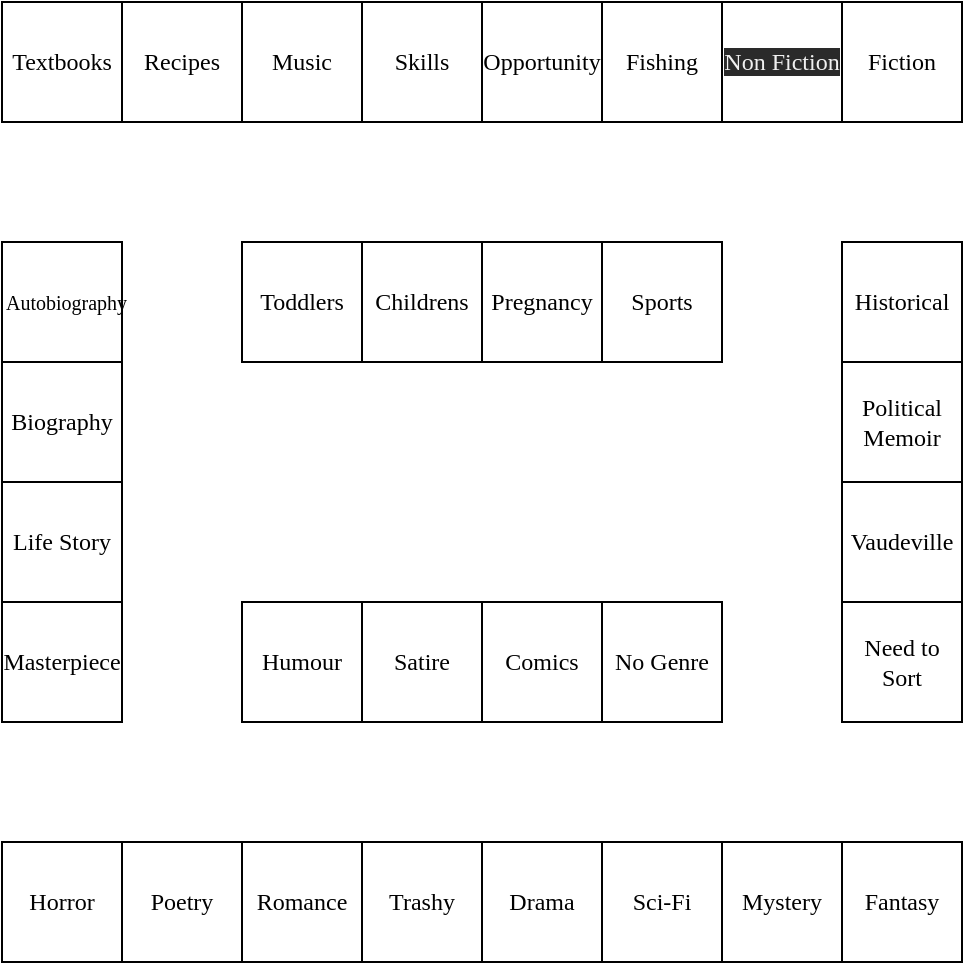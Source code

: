 <mxfile>
    <diagram id="MnHXRLiWCuT4bkUuz_oc" name="Bookshelves">
        <mxGraphModel dx="264" dy="773" grid="1" gridSize="15" guides="1" tooltips="1" connect="1" arrows="1" fold="1" page="1" pageScale="1" pageWidth="480" pageHeight="480" background="none" math="0" shadow="0">
            <root>
                <mxCell id="0"/>
                <mxCell id="1" parent="0"/>
                <mxCell id="20" value="&lt;font face=&quot;feather&quot;&gt;Historical&lt;/font&gt;" style="whiteSpace=wrap;html=1;" parent="1" vertex="1">
                    <mxGeometry x="420" y="120" width="60" height="60" as="geometry"/>
                </mxCell>
                <mxCell id="30" value="&lt;font face=&quot;feather&quot;&gt;Textbooks&lt;br&gt;&lt;/font&gt;" style="whiteSpace=wrap;html=1;" parent="1" vertex="1">
                    <mxGeometry width="60" height="60" as="geometry"/>
                </mxCell>
                <mxCell id="31" value="&lt;font face=&quot;feather&quot;&gt;Skills&lt;br&gt;&lt;/font&gt;" style="whiteSpace=wrap;html=1;" parent="1" vertex="1">
                    <mxGeometry x="180" width="60" height="60" as="geometry"/>
                </mxCell>
                <mxCell id="32" value="&lt;font face=&quot;feather&quot;&gt;Music&lt;br&gt;&lt;/font&gt;" style="whiteSpace=wrap;html=1;" parent="1" vertex="1">
                    <mxGeometry x="120" width="60" height="60" as="geometry"/>
                </mxCell>
                <mxCell id="33" value="&lt;font face=&quot;feather&quot;&gt;Fishing&lt;/font&gt;" style="whiteSpace=wrap;html=1;" parent="1" vertex="1">
                    <mxGeometry x="300" width="60" height="60" as="geometry"/>
                </mxCell>
                <mxCell id="34" value="&lt;span style=&quot;color: rgb(240 , 240 , 240) ; font-family: &amp;#34;feather&amp;#34; ; font-size: 12px ; font-style: normal ; font-weight: 400 ; letter-spacing: normal ; text-align: center ; text-indent: 0px ; text-transform: none ; word-spacing: 0px ; background-color: rgb(42 , 42 , 42) ; display: inline ; float: none&quot;&gt;Non Fiction&lt;/span&gt;&lt;br&gt;" style="whiteSpace=wrap;html=1;" parent="1" vertex="1">
                    <mxGeometry x="360" width="60" height="60" as="geometry"/>
                </mxCell>
                <mxCell id="35" value="&lt;font face=&quot;feather&quot;&gt;Recipes&lt;br&gt;&lt;/font&gt;" style="whiteSpace=wrap;html=1;" parent="1" vertex="1">
                    <mxGeometry x="60" width="60" height="60" as="geometry"/>
                </mxCell>
                <mxCell id="36" value="&lt;font face=&quot;feather&quot;&gt;Fiction&lt;/font&gt;" style="whiteSpace=wrap;html=1;" parent="1" vertex="1">
                    <mxGeometry x="420" width="60" height="60" as="geometry"/>
                </mxCell>
                <mxCell id="37" value="&lt;font face=&quot;feather&quot;&gt;Vaudeville&lt;/font&gt;" style="whiteSpace=wrap;html=1;" parent="1" vertex="1">
                    <mxGeometry x="420" y="240" width="60" height="60" as="geometry"/>
                </mxCell>
                <mxCell id="39" value="&lt;span style=&quot;font-family: &amp;#34;feather&amp;#34;&quot;&gt;Need to Sort&lt;/span&gt;" style="whiteSpace=wrap;html=1;" parent="1" vertex="1">
                    <mxGeometry x="420" y="300" width="60" height="60" as="geometry"/>
                </mxCell>
                <mxCell id="41" value="&lt;font face=&quot;feather&quot;&gt;Political Memoir&lt;/font&gt;" style="whiteSpace=wrap;html=1;" parent="1" vertex="1">
                    <mxGeometry x="420" y="180" width="60" height="60" as="geometry"/>
                </mxCell>
                <mxCell id="44" value="&lt;font face=&quot;feather&quot; style=&quot;font-size: 10px&quot;&gt;Autobiography&lt;/font&gt;" style="whiteSpace=wrap;html=1;align=left;" parent="1" vertex="1">
                    <mxGeometry y="120" width="60" height="60" as="geometry"/>
                </mxCell>
                <mxCell id="45" value="&lt;font face=&quot;feather&quot;&gt;Life Story&lt;/font&gt;" style="whiteSpace=wrap;html=1;" parent="1" vertex="1">
                    <mxGeometry y="240" width="60" height="60" as="geometry"/>
                </mxCell>
                <mxCell id="46" value="&lt;font face=&quot;feather&quot;&gt;Masterpiece&lt;/font&gt;" style="whiteSpace=wrap;html=1;" parent="1" vertex="1">
                    <mxGeometry y="300" width="60" height="60" as="geometry"/>
                </mxCell>
                <mxCell id="47" value="&lt;font face=&quot;feather&quot;&gt;Biography&lt;/font&gt;" style="whiteSpace=wrap;html=1;" parent="1" vertex="1">
                    <mxGeometry y="180" width="60" height="60" as="geometry"/>
                </mxCell>
                <mxCell id="48" value="&lt;font face=&quot;feather&quot;&gt;Horror&lt;br&gt;&lt;/font&gt;" style="whiteSpace=wrap;html=1;" parent="1" vertex="1">
                    <mxGeometry y="420" width="60" height="60" as="geometry"/>
                </mxCell>
                <mxCell id="49" value="&lt;font face=&quot;feather&quot;&gt;Trashy&lt;/font&gt;" style="whiteSpace=wrap;html=1;" parent="1" vertex="1">
                    <mxGeometry x="180" y="420" width="60" height="60" as="geometry"/>
                </mxCell>
                <mxCell id="50" value="&lt;font face=&quot;feather&quot;&gt;Romance&lt;/font&gt;" style="whiteSpace=wrap;html=1;" parent="1" vertex="1">
                    <mxGeometry x="120" y="420" width="60" height="60" as="geometry"/>
                </mxCell>
                <mxCell id="51" value="&lt;font face=&quot;feather&quot;&gt;Mystery&lt;/font&gt;" style="whiteSpace=wrap;html=1;" parent="1" vertex="1">
                    <mxGeometry x="360" y="420" width="60" height="60" as="geometry"/>
                </mxCell>
                <mxCell id="52" value="&lt;font face=&quot;feather&quot;&gt;Sci-Fi&lt;/font&gt;" style="whiteSpace=wrap;html=1;" parent="1" vertex="1">
                    <mxGeometry x="300" y="420" width="60" height="60" as="geometry"/>
                </mxCell>
                <mxCell id="53" value="&lt;font face=&quot;feather&quot;&gt;Poetry&lt;/font&gt;" style="whiteSpace=wrap;html=1;" parent="1" vertex="1">
                    <mxGeometry x="60" y="420" width="60" height="60" as="geometry"/>
                </mxCell>
                <mxCell id="54" value="&lt;font face=&quot;feather&quot;&gt;Fantasy&lt;/font&gt;" style="whiteSpace=wrap;html=1;" parent="1" vertex="1">
                    <mxGeometry x="420" y="420" width="60" height="60" as="geometry"/>
                </mxCell>
                <mxCell id="56" value="&lt;font face=&quot;feather&quot;&gt;Childrens&lt;/font&gt;" style="whiteSpace=wrap;html=1;" parent="1" vertex="1">
                    <mxGeometry x="180" y="120" width="60" height="60" as="geometry"/>
                </mxCell>
                <mxCell id="57" value="&lt;font face=&quot;feather&quot;&gt;Toddlers&lt;/font&gt;" style="whiteSpace=wrap;html=1;" parent="1" vertex="1">
                    <mxGeometry x="120" y="120" width="60" height="60" as="geometry"/>
                </mxCell>
                <mxCell id="58" value="&lt;font face=&quot;feather&quot;&gt;Sports&lt;/font&gt;" style="whiteSpace=wrap;html=1;" parent="1" vertex="1">
                    <mxGeometry x="300" y="120" width="60" height="60" as="geometry"/>
                </mxCell>
                <mxCell id="59" value="&lt;font face=&quot;feather&quot;&gt;Pregnancy&lt;/font&gt;" style="whiteSpace=wrap;html=1;" parent="1" vertex="1">
                    <mxGeometry x="240" y="120" width="60" height="60" as="geometry"/>
                </mxCell>
                <mxCell id="60" value="&lt;font face=&quot;feather&quot;&gt;Satire&lt;/font&gt;" style="whiteSpace=wrap;html=1;" parent="1" vertex="1">
                    <mxGeometry x="180" y="300" width="60" height="60" as="geometry"/>
                </mxCell>
                <mxCell id="61" value="&lt;font face=&quot;feather&quot;&gt;Humour&lt;/font&gt;" style="whiteSpace=wrap;html=1;" parent="1" vertex="1">
                    <mxGeometry x="120" y="300" width="60" height="60" as="geometry"/>
                </mxCell>
                <mxCell id="62" value="&lt;font face=&quot;feather&quot;&gt;No Genre&lt;br&gt;&lt;/font&gt;" style="whiteSpace=wrap;html=1;" parent="1" vertex="1">
                    <mxGeometry x="300" y="300" width="60" height="60" as="geometry"/>
                </mxCell>
                <mxCell id="63" value="&lt;font face=&quot;feather&quot;&gt;Comics&lt;/font&gt;" style="whiteSpace=wrap;html=1;" parent="1" vertex="1">
                    <mxGeometry x="240" y="300" width="60" height="60" as="geometry"/>
                </mxCell>
                <mxCell id="64" value="&lt;font face=&quot;feather&quot;&gt;Opportunity&lt;/font&gt;" style="whiteSpace=wrap;html=1;" parent="1" vertex="1">
                    <mxGeometry x="240" width="60" height="60" as="geometry"/>
                </mxCell>
                <mxCell id="65" value="&lt;font face=&quot;feather&quot;&gt;Drama&lt;/font&gt;" style="whiteSpace=wrap;html=1;" parent="1" vertex="1">
                    <mxGeometry x="240" y="420" width="60" height="60" as="geometry"/>
                </mxCell>
            </root>
        </mxGraphModel>
    </diagram>
    <diagram id="H79nvtfC_lhW25GDWAJ8" name="Genres">
        <mxGraphModel dx="264" dy="773" grid="1" gridSize="10" guides="1" tooltips="1" connect="1" arrows="1" fold="1" page="1" pageScale="1" pageWidth="600" pageHeight="500" math="0" shadow="0">
            <root>
                <mxCell id="pmA7vRkRfB0VJjXid8ay-0"/>
                <mxCell id="pmA7vRkRfB0VJjXid8ay-1" parent="pmA7vRkRfB0VJjXid8ay-0"/>
                <mxCell id="pmA7vRkRfB0VJjXid8ay-2" value="&lt;font face=&quot;Times New Roman&quot; style=&quot;font-size: 10px&quot;&gt;Fiction&lt;/font&gt;" style="rounded=0;whiteSpace=wrap;html=1;fillColor=#1ba1e2;fontColor=#ffffff;strokeColor=#FFFFFF;" parent="pmA7vRkRfB0VJjXid8ay-1" vertex="1">
                    <mxGeometry x="120" width="40" height="20" as="geometry"/>
                </mxCell>
                <mxCell id="pmA7vRkRfB0VJjXid8ay-5" style="edgeStyle=orthogonalEdgeStyle;rounded=0;orthogonalLoop=1;jettySize=auto;html=1;entryX=0;entryY=0.5;entryDx=0;entryDy=0;strokeColor=#FFFFFF;" parent="pmA7vRkRfB0VJjXid8ay-1" source="pmA7vRkRfB0VJjXid8ay-4" target="pmA7vRkRfB0VJjXid8ay-2" edge="1">
                    <mxGeometry relative="1" as="geometry"/>
                </mxCell>
                <mxCell id="pmA7vRkRfB0VJjXid8ay-9" style="edgeStyle=orthogonalEdgeStyle;rounded=0;orthogonalLoop=1;jettySize=auto;html=1;entryX=0;entryY=0.5;entryDx=0;entryDy=0;strokeColor=#FFFFFF;" parent="pmA7vRkRfB0VJjXid8ay-1" source="pmA7vRkRfB0VJjXid8ay-4" target="pmA7vRkRfB0VJjXid8ay-8" edge="1">
                    <mxGeometry relative="1" as="geometry">
                        <Array as="points">
                            <mxPoint x="40" y="50"/>
                        </Array>
                    </mxGeometry>
                </mxCell>
                <mxCell id="pmA7vRkRfB0VJjXid8ay-4" value="&lt;font face=&quot;Times New Roman&quot; style=&quot;font-size: 10px&quot;&gt;Available at Start&lt;/font&gt;" style="rounded=0;whiteSpace=wrap;html=1;fontColor=#ffffff;gradientDirection=south;fillColor=#FF0080;strokeColor=#FFFFFF;" parent="pmA7vRkRfB0VJjXid8ay-1" vertex="1">
                    <mxGeometry width="80" height="20" as="geometry"/>
                </mxCell>
                <mxCell id="pmA7vRkRfB0VJjXid8ay-11" style="edgeStyle=orthogonalEdgeStyle;rounded=0;orthogonalLoop=1;jettySize=auto;html=1;entryX=0;entryY=0.5;entryDx=0;entryDy=0;strokeColor=#FFFFFF;" parent="pmA7vRkRfB0VJjXid8ay-1" source="pmA7vRkRfB0VJjXid8ay-6" target="pmA7vRkRfB0VJjXid8ay-10" edge="1">
                    <mxGeometry relative="1" as="geometry"/>
                </mxCell>
                <mxCell id="pmA7vRkRfB0VJjXid8ay-13" style="edgeStyle=orthogonalEdgeStyle;rounded=0;orthogonalLoop=1;jettySize=auto;html=1;entryX=0;entryY=0.5;entryDx=0;entryDy=0;strokeColor=#FFFFFF;" parent="pmA7vRkRfB0VJjXid8ay-1" source="pmA7vRkRfB0VJjXid8ay-6" target="pmA7vRkRfB0VJjXid8ay-12" edge="1">
                    <mxGeometry relative="1" as="geometry">
                        <Array as="points">
                            <mxPoint x="20" y="130"/>
                        </Array>
                    </mxGeometry>
                </mxCell>
                <mxCell id="pmA7vRkRfB0VJjXid8ay-43" style="edgeStyle=orthogonalEdgeStyle;rounded=0;orthogonalLoop=1;jettySize=auto;html=1;entryX=0;entryY=0.5;entryDx=0;entryDy=0;strokeColor=#FFFFFF;" parent="pmA7vRkRfB0VJjXid8ay-1" source="pmA7vRkRfB0VJjXid8ay-6" target="pmA7vRkRfB0VJjXid8ay-41" edge="1">
                    <mxGeometry relative="1" as="geometry">
                        <Array as="points">
                            <mxPoint x="10" y="170"/>
                        </Array>
                    </mxGeometry>
                </mxCell>
                <mxCell id="pmA7vRkRfB0VJjXid8ay-6" value="&lt;font face=&quot;Times New Roman&quot; style=&quot;font-size: 10px&quot;&gt;1&lt;/font&gt;" style="rounded=0;whiteSpace=wrap;html=1;fillColor=#a20025;fontColor=#ffffff;strokeColor=#FFFFFF;" parent="pmA7vRkRfB0VJjXid8ay-1" vertex="1">
                    <mxGeometry y="80" width="20" height="20" as="geometry"/>
                </mxCell>
                <mxCell id="pmA7vRkRfB0VJjXid8ay-8" value="&lt;font face=&quot;Times New Roman&quot; style=&quot;font-size: 10px&quot;&gt;Non-Fiction&lt;/font&gt;" style="rounded=0;whiteSpace=wrap;html=1;fillColor=#1ba1e2;fontColor=#ffffff;strokeColor=#FFFFFF;" parent="pmA7vRkRfB0VJjXid8ay-1" vertex="1">
                    <mxGeometry x="120" y="40" width="60" height="20" as="geometry"/>
                </mxCell>
                <mxCell id="uikIPxH3CUJWsQ4aGfVe-12" style="edgeStyle=none;rounded=0;orthogonalLoop=1;jettySize=auto;html=1;entryX=0;entryY=0;entryDx=0;entryDy=0;" parent="pmA7vRkRfB0VJjXid8ay-1" source="pmA7vRkRfB0VJjXid8ay-10" target="pmA7vRkRfB0VJjXid8ay-14" edge="1">
                    <mxGeometry relative="1" as="geometry"/>
                </mxCell>
                <mxCell id="pmA7vRkRfB0VJjXid8ay-10" value="&lt;font face=&quot;Times New Roman&quot;&gt;&lt;span style=&quot;font-size: 10px&quot;&gt;Painting 1&lt;/span&gt;&lt;/font&gt;" style="rounded=0;whiteSpace=wrap;html=1;fillColor=#e3c800;fontColor=#ffffff;strokeColor=#FFFFFF;" parent="pmA7vRkRfB0VJjXid8ay-1" vertex="1">
                    <mxGeometry x="40" y="80" width="50" height="20" as="geometry"/>
                </mxCell>
                <mxCell id="uikIPxH3CUJWsQ4aGfVe-13" style="edgeStyle=none;rounded=0;orthogonalLoop=1;jettySize=auto;html=1;entryX=0;entryY=1;entryDx=0;entryDy=0;" parent="pmA7vRkRfB0VJjXid8ay-1" source="pmA7vRkRfB0VJjXid8ay-12" target="pmA7vRkRfB0VJjXid8ay-14" edge="1">
                    <mxGeometry relative="1" as="geometry"/>
                </mxCell>
                <mxCell id="pmA7vRkRfB0VJjXid8ay-12" value="&lt;font face=&quot;Times New Roman&quot;&gt;&lt;span style=&quot;font-size: 10px&quot;&gt;Street Art 1&lt;/span&gt;&lt;/font&gt;" style="rounded=0;whiteSpace=wrap;html=1;fillColor=#e3c800;fontColor=#ffffff;strokeColor=#FFFFFF;" parent="pmA7vRkRfB0VJjXid8ay-1" vertex="1">
                    <mxGeometry x="40" y="120" width="50" height="20" as="geometry"/>
                </mxCell>
                <mxCell id="pmA7vRkRfB0VJjXid8ay-14" value="&lt;font face=&quot;Times New Roman&quot; style=&quot;font-size: 10px&quot;&gt;Comic&lt;/font&gt;" style="rounded=0;whiteSpace=wrap;html=1;fillColor=#1ba1e2;fontColor=#ffffff;strokeColor=#FFFFFF;" parent="pmA7vRkRfB0VJjXid8ay-1" vertex="1">
                    <mxGeometry x="120" y="100" width="40" height="20" as="geometry"/>
                </mxCell>
                <mxCell id="pmA7vRkRfB0VJjXid8ay-21" style="edgeStyle=orthogonalEdgeStyle;rounded=0;orthogonalLoop=1;jettySize=auto;html=1;exitX=0.5;exitY=1;exitDx=0;exitDy=0;entryX=0.5;entryY=0;entryDx=0;entryDy=0;strokeColor=#FFFFFF;" parent="pmA7vRkRfB0VJjXid8ay-1" source="pmA7vRkRfB0VJjXid8ay-19" target="pmA7vRkRfB0VJjXid8ay-20" edge="1">
                    <mxGeometry relative="1" as="geometry"/>
                </mxCell>
                <mxCell id="pmA7vRkRfB0VJjXid8ay-19" value="&lt;font face=&quot;Times New Roman&quot; style=&quot;font-size: 10px&quot;&gt;25 Novels&lt;/font&gt;" style="rounded=0;whiteSpace=wrap;html=1;fontColor=#ffffff;fillColor=#FF0080;strokeColor=#FFFFFF;" parent="pmA7vRkRfB0VJjXid8ay-1" vertex="1">
                    <mxGeometry x="210" width="60" height="20" as="geometry"/>
                </mxCell>
                <mxCell id="pmA7vRkRfB0VJjXid8ay-20" value="&lt;font face=&quot;Times New Roman&quot; style=&quot;font-size: 10px&quot;&gt;Masterpiece&lt;/font&gt;" style="rounded=0;whiteSpace=wrap;html=1;fillColor=#1ba1e2;fontColor=#ffffff;strokeColor=#FFFFFF;" parent="pmA7vRkRfB0VJjXid8ay-1" vertex="1">
                    <mxGeometry x="210" y="40" width="60" height="20" as="geometry"/>
                </mxCell>
                <mxCell id="pmA7vRkRfB0VJjXid8ay-22" style="edgeStyle=orthogonalEdgeStyle;rounded=0;orthogonalLoop=1;jettySize=auto;html=1;exitX=0.5;exitY=1;exitDx=0;exitDy=0;entryX=0.5;entryY=0;entryDx=0;entryDy=0;strokeColor=#FFFFFF;" parent="pmA7vRkRfB0VJjXid8ay-1" source="pmA7vRkRfB0VJjXid8ay-23" target="pmA7vRkRfB0VJjXid8ay-24" edge="1">
                    <mxGeometry relative="1" as="geometry"/>
                </mxCell>
                <mxCell id="pmA7vRkRfB0VJjXid8ay-27" style="edgeStyle=orthogonalEdgeStyle;rounded=0;orthogonalLoop=1;jettySize=auto;html=1;entryX=0;entryY=0.5;entryDx=0;entryDy=0;strokeColor=#FFFFFF;" parent="pmA7vRkRfB0VJjXid8ay-1" source="pmA7vRkRfB0VJjXid8ay-23" target="pmA7vRkRfB0VJjXid8ay-26" edge="1">
                    <mxGeometry relative="1" as="geometry">
                        <Array as="points">
                            <mxPoint x="330" y="10"/>
                        </Array>
                    </mxGeometry>
                </mxCell>
                <mxCell id="pmA7vRkRfB0VJjXid8ay-32" style="orthogonalLoop=1;jettySize=auto;html=1;exitX=1;exitY=0.5;exitDx=0;exitDy=0;entryX=0;entryY=0.5;entryDx=0;entryDy=0;strokeColor=#FFFFFF;" parent="pmA7vRkRfB0VJjXid8ay-1" source="pmA7vRkRfB0VJjXid8ay-23" target="pmA7vRkRfB0VJjXid8ay-30" edge="1">
                    <mxGeometry relative="1" as="geometry"/>
                </mxCell>
                <mxCell id="pmA7vRkRfB0VJjXid8ay-23" value="&lt;font face=&quot;Times New Roman&quot; style=&quot;font-size: 10px&quot;&gt;Opportunity&lt;/font&gt;" style="rounded=0;whiteSpace=wrap;html=1;fontColor=#ffffff;fillColor=#FF0080;strokeColor=#FFFFFF;" parent="pmA7vRkRfB0VJjXid8ay-1" vertex="1">
                    <mxGeometry x="300" y="40" width="60" height="20" as="geometry"/>
                </mxCell>
                <mxCell id="pmA7vRkRfB0VJjXid8ay-38" style="edgeStyle=orthogonalEdgeStyle;rounded=0;orthogonalLoop=1;jettySize=auto;html=1;entryX=0.5;entryY=0;entryDx=0;entryDy=0;strokeColor=#FFFFFF;" parent="pmA7vRkRfB0VJjXid8ay-1" source="pmA7vRkRfB0VJjXid8ay-24" target="pmA7vRkRfB0VJjXid8ay-36" edge="1">
                    <mxGeometry relative="1" as="geometry"/>
                </mxCell>
                <mxCell id="pmA7vRkRfB0VJjXid8ay-24" value="&lt;font face=&quot;Times New Roman&quot; style=&quot;font-size: 10px&quot;&gt;Biography&lt;/font&gt;" style="rounded=0;whiteSpace=wrap;html=1;fillColor=#1ba1e2;fontColor=#ffffff;strokeColor=#FFFFFF;" parent="pmA7vRkRfB0VJjXid8ay-1" vertex="1">
                    <mxGeometry x="300" y="80" width="60" height="20" as="geometry"/>
                </mxCell>
                <mxCell id="pmA7vRkRfB0VJjXid8ay-29" style="edgeStyle=orthogonalEdgeStyle;rounded=0;orthogonalLoop=1;jettySize=auto;html=1;strokeColor=#FFFFFF;" parent="pmA7vRkRfB0VJjXid8ay-1" source="pmA7vRkRfB0VJjXid8ay-26" target="pmA7vRkRfB0VJjXid8ay-28" edge="1">
                    <mxGeometry relative="1" as="geometry"/>
                </mxCell>
                <mxCell id="pmA7vRkRfB0VJjXid8ay-26" value="&lt;font face=&quot;Times New Roman&quot;&gt;&lt;span style=&quot;font-size: 10px&quot;&gt;Top Level Career&lt;/span&gt;&lt;/font&gt;" style="rounded=0;whiteSpace=wrap;html=1;fillColor=#60a917;fontColor=#ffffff;strokeColor=#FFFFFF;" parent="pmA7vRkRfB0VJjXid8ay-1" vertex="1">
                    <mxGeometry x="400" width="80" height="20" as="geometry"/>
                </mxCell>
                <mxCell id="pmA7vRkRfB0VJjXid8ay-28" value="&lt;font face=&quot;Times New Roman&quot; style=&quot;font-size: 10px&quot;&gt;Life Story&lt;/font&gt;" style="rounded=0;whiteSpace=wrap;html=1;fillColor=#1ba1e2;fontColor=#ffffff;strokeColor=#FFFFFF;" parent="pmA7vRkRfB0VJjXid8ay-1" vertex="1">
                    <mxGeometry x="520" width="60" height="20" as="geometry"/>
                </mxCell>
                <mxCell id="pmA7vRkRfB0VJjXid8ay-35" style="edgeStyle=orthogonalEdgeStyle;orthogonalLoop=1;jettySize=auto;html=1;rounded=0;strokeColor=#FFFFFF;" parent="pmA7vRkRfB0VJjXid8ay-1" source="pmA7vRkRfB0VJjXid8ay-30" target="pmA7vRkRfB0VJjXid8ay-33" edge="1">
                    <mxGeometry relative="1" as="geometry"/>
                </mxCell>
                <mxCell id="pmA7vRkRfB0VJjXid8ay-30" value="&lt;font face=&quot;Times New Roman&quot;&gt;&lt;span style=&quot;font-size: 10px&quot;&gt;Political Career&lt;/span&gt;&lt;/font&gt;" style="rounded=0;whiteSpace=wrap;html=1;fillColor=#60a917;fontColor=#ffffff;strokeColor=#FFFFFF;" parent="pmA7vRkRfB0VJjXid8ay-1" vertex="1">
                    <mxGeometry x="400" y="40" width="80" height="20" as="geometry"/>
                </mxCell>
                <mxCell id="pmA7vRkRfB0VJjXid8ay-33" value="&lt;font face=&quot;Times New Roman&quot;&gt;&lt;span style=&quot;font-size: 10px&quot;&gt;Political Memoir&lt;/span&gt;&lt;/font&gt;" style="rounded=0;whiteSpace=wrap;html=1;fillColor=#1ba1e2;fontColor=#ffffff;strokeColor=#FFFFFF;" parent="pmA7vRkRfB0VJjXid8ay-1" vertex="1">
                    <mxGeometry x="520" y="40" width="80" height="20" as="geometry"/>
                </mxCell>
                <mxCell id="pmA7vRkRfB0VJjXid8ay-40" style="edgeStyle=orthogonalEdgeStyle;rounded=0;orthogonalLoop=1;jettySize=auto;html=1;entryX=0.5;entryY=0;entryDx=0;entryDy=0;strokeColor=#FFFFFF;" parent="pmA7vRkRfB0VJjXid8ay-1" source="pmA7vRkRfB0VJjXid8ay-36" target="pmA7vRkRfB0VJjXid8ay-39" edge="1">
                    <mxGeometry relative="1" as="geometry"/>
                </mxCell>
                <mxCell id="pmA7vRkRfB0VJjXid8ay-36" value="&lt;font face=&quot;Times New Roman&quot; style=&quot;font-size: 10px&quot;&gt;3 Biographies&lt;/font&gt;" style="rounded=0;whiteSpace=wrap;html=1;strokeColor=#FFFFFF;" parent="pmA7vRkRfB0VJjXid8ay-1" vertex="1">
                    <mxGeometry x="300" y="120" width="60" height="20" as="geometry"/>
                </mxCell>
                <mxCell id="pmA7vRkRfB0VJjXid8ay-39" value="&lt;font face=&quot;Times New Roman&quot; style=&quot;font-size: 10px&quot;&gt;Autobiography&lt;/font&gt;" style="rounded=0;whiteSpace=wrap;html=1;fillColor=#1ba1e2;fontColor=#ffffff;strokeColor=#FFFFFF;" parent="pmA7vRkRfB0VJjXid8ay-1" vertex="1">
                    <mxGeometry x="300" y="160" width="60" height="20" as="geometry"/>
                </mxCell>
                <mxCell id="uikIPxH3CUJWsQ4aGfVe-5" style="edgeStyle=none;rounded=0;orthogonalLoop=1;jettySize=auto;html=1;entryX=0;entryY=0.5;entryDx=0;entryDy=0;" parent="pmA7vRkRfB0VJjXid8ay-1" source="pmA7vRkRfB0VJjXid8ay-41" target="uikIPxH3CUJWsQ4aGfVe-4" edge="1">
                    <mxGeometry relative="1" as="geometry"/>
                </mxCell>
                <mxCell id="uikIPxH3CUJWsQ4aGfVe-57" style="edgeStyle=orthogonalEdgeStyle;rounded=0;orthogonalLoop=1;jettySize=auto;html=1;exitX=1;exitY=1;exitDx=0;exitDy=0;entryX=0;entryY=0;entryDx=0;entryDy=0;" parent="pmA7vRkRfB0VJjXid8ay-1" source="pmA7vRkRfB0VJjXid8ay-41" target="uikIPxH3CUJWsQ4aGfVe-55" edge="1">
                    <mxGeometry relative="1" as="geometry">
                        <Array as="points">
                            <mxPoint x="80" y="190"/>
                            <mxPoint x="280" y="190"/>
                        </Array>
                    </mxGeometry>
                </mxCell>
                <mxCell id="pmA7vRkRfB0VJjXid8ay-41" value="&lt;font face=&quot;Times New Roman&quot; style=&quot;font-size: 10px&quot;&gt;Sci-Fi&lt;/font&gt;" style="rounded=0;whiteSpace=wrap;html=1;fillColor=#1ba1e2;fontColor=#ffffff;strokeColor=#FFFFFF;" parent="pmA7vRkRfB0VJjXid8ay-1" vertex="1">
                    <mxGeometry x="40" y="160" width="40" height="20" as="geometry"/>
                </mxCell>
                <mxCell id="uikIPxH3CUJWsQ4aGfVe-8" style="edgeStyle=none;rounded=0;orthogonalLoop=1;jettySize=auto;html=1;entryX=0.5;entryY=1;entryDx=0;entryDy=0;" parent="pmA7vRkRfB0VJjXid8ay-1" source="pmA7vRkRfB0VJjXid8ay-44" target="pmA7vRkRfB0VJjXid8ay-41" edge="1">
                    <mxGeometry relative="1" as="geometry"/>
                </mxCell>
                <mxCell id="pmA7vRkRfB0VJjXid8ay-44" value="&lt;font face=&quot;Times New Roman&quot; style=&quot;font-size: 10px&quot;&gt;Computer Whiz&lt;/font&gt;" style="rounded=0;whiteSpace=wrap;html=1;fontColor=#ffffff;fillColor=#5800B0;strokeColor=#FFFFFF;" parent="pmA7vRkRfB0VJjXid8ay-1" vertex="1">
                    <mxGeometry x="20" y="200" width="80" height="20" as="geometry"/>
                </mxCell>
                <mxCell id="uikIPxH3CUJWsQ4aGfVe-1" style="edgeStyle=orthogonalEdgeStyle;rounded=0;orthogonalLoop=1;jettySize=auto;html=1;exitX=1;exitY=0.5;exitDx=0;exitDy=0;entryX=0;entryY=0.5;entryDx=0;entryDy=0;strokeColor=#FFFFFF;exitPerimeter=0;" parent="pmA7vRkRfB0VJjXid8ay-1" source="uikIPxH3CUJWsQ4aGfVe-2" target="uikIPxH3CUJWsQ4aGfVe-3" edge="1">
                    <mxGeometry relative="1" as="geometry">
                        <Array as="points"/>
                    </mxGeometry>
                </mxCell>
                <mxCell id="uikIPxH3CUJWsQ4aGfVe-2" value="&lt;font face=&quot;Times New Roman&quot; style=&quot;font-size: 10px&quot;&gt;Journalism 3&lt;/font&gt;" style="rounded=0;whiteSpace=wrap;html=1;fontColor=#ffffff;fillColor=#60a917;strokeColor=#FFFFFF;" parent="pmA7vRkRfB0VJjXid8ay-1" vertex="1">
                    <mxGeometry x="400" y="80" width="60" height="20" as="geometry"/>
                </mxCell>
                <mxCell id="uikIPxH3CUJWsQ4aGfVe-3" value="&lt;font face=&quot;Times New Roman&quot; style=&quot;font-size: 10px&quot;&gt;Article&lt;/font&gt;" style="rounded=0;whiteSpace=wrap;html=1;fillColor=#1ba1e2;fontColor=#ffffff;strokeColor=#FFFFFF;" parent="pmA7vRkRfB0VJjXid8ay-1" vertex="1">
                    <mxGeometry x="490" y="80" width="40" height="20" as="geometry"/>
                </mxCell>
                <mxCell id="uikIPxH3CUJWsQ4aGfVe-7" style="edgeStyle=none;rounded=0;orthogonalLoop=1;jettySize=auto;html=1;entryX=0;entryY=0.5;entryDx=0;entryDy=0;" parent="pmA7vRkRfB0VJjXid8ay-1" source="uikIPxH3CUJWsQ4aGfVe-4" target="uikIPxH3CUJWsQ4aGfVe-6" edge="1">
                    <mxGeometry relative="1" as="geometry"/>
                </mxCell>
                <mxCell id="uikIPxH3CUJWsQ4aGfVe-4" value="&lt;font face=&quot;Times New Roman&quot; style=&quot;font-size: 10px&quot;&gt;3 Sci-Fi&lt;/font&gt;" style="rounded=0;whiteSpace=wrap;html=1;strokeColor=#FFFFFF;" parent="pmA7vRkRfB0VJjXid8ay-1" vertex="1">
                    <mxGeometry x="100" y="160" width="40" height="20" as="geometry"/>
                </mxCell>
                <mxCell id="uikIPxH3CUJWsQ4aGfVe-6" value="&lt;font face=&quot;Times New Roman&quot; style=&quot;font-size: 10px&quot;&gt;Fantasy&lt;/font&gt;" style="rounded=0;whiteSpace=wrap;html=1;fillColor=#1ba1e2;fontColor=#ffffff;strokeColor=#FFFFFF;" parent="pmA7vRkRfB0VJjXid8ay-1" vertex="1">
                    <mxGeometry x="160" y="160" width="40" height="20" as="geometry"/>
                </mxCell>
                <mxCell id="uikIPxH3CUJWsQ4aGfVe-20" style="edgeStyle=orthogonalEdgeStyle;rounded=0;orthogonalLoop=1;jettySize=auto;html=1;entryX=0;entryY=0.5;entryDx=0;entryDy=0;" parent="pmA7vRkRfB0VJjXid8ay-1" source="uikIPxH3CUJWsQ4aGfVe-9" target="uikIPxH3CUJWsQ4aGfVe-10" edge="1">
                    <mxGeometry relative="1" as="geometry">
                        <Array as="points">
                            <mxPoint x="10" y="250"/>
                        </Array>
                    </mxGeometry>
                </mxCell>
                <mxCell id="uikIPxH3CUJWsQ4aGfVe-21" style="edgeStyle=orthogonalEdgeStyle;rounded=0;orthogonalLoop=1;jettySize=auto;html=1;" parent="pmA7vRkRfB0VJjXid8ay-1" source="uikIPxH3CUJWsQ4aGfVe-9" target="uikIPxH3CUJWsQ4aGfVe-18" edge="1">
                    <mxGeometry relative="1" as="geometry"/>
                </mxCell>
                <mxCell id="uikIPxH3CUJWsQ4aGfVe-22" style="edgeStyle=orthogonalEdgeStyle;rounded=0;orthogonalLoop=1;jettySize=auto;html=1;entryX=0;entryY=0.5;entryDx=0;entryDy=0;" parent="pmA7vRkRfB0VJjXid8ay-1" source="uikIPxH3CUJWsQ4aGfVe-9" target="uikIPxH3CUJWsQ4aGfVe-17" edge="1">
                    <mxGeometry relative="1" as="geometry">
                        <Array as="points">
                            <mxPoint x="20" y="330"/>
                        </Array>
                    </mxGeometry>
                </mxCell>
                <mxCell id="uikIPxH3CUJWsQ4aGfVe-28" style="edgeStyle=orthogonalEdgeStyle;rounded=0;orthogonalLoop=1;jettySize=auto;html=1;entryX=0;entryY=0.5;entryDx=0;entryDy=0;" parent="pmA7vRkRfB0VJjXid8ay-1" source="uikIPxH3CUJWsQ4aGfVe-9" target="uikIPxH3CUJWsQ4aGfVe-27" edge="1">
                    <mxGeometry relative="1" as="geometry">
                        <Array as="points">
                            <mxPoint x="10" y="410"/>
                        </Array>
                    </mxGeometry>
                </mxCell>
                <mxCell id="uikIPxH3CUJWsQ4aGfVe-9" value="&lt;font face=&quot;Times New Roman&quot; style=&quot;font-size: 10px&quot;&gt;2&lt;/font&gt;" style="rounded=0;whiteSpace=wrap;html=1;fillColor=#a20025;fontColor=#ffffff;strokeColor=#FFFFFF;" parent="pmA7vRkRfB0VJjXid8ay-1" vertex="1">
                    <mxGeometry y="280" width="20" height="20" as="geometry"/>
                </mxCell>
                <mxCell id="uikIPxH3CUJWsQ4aGfVe-10" value="&lt;font face=&quot;Times New Roman&quot; style=&quot;font-size: 10px&quot;&gt;Trashy&lt;/font&gt;" style="rounded=0;whiteSpace=wrap;html=1;fillColor=#1ba1e2;fontColor=#ffffff;strokeColor=#FFFFFF;" parent="pmA7vRkRfB0VJjXid8ay-1" vertex="1">
                    <mxGeometry x="40" y="240" width="40" height="20" as="geometry"/>
                </mxCell>
                <mxCell id="uikIPxH3CUJWsQ4aGfVe-16" style="edgeStyle=none;rounded=0;orthogonalLoop=1;jettySize=auto;html=1;entryX=1;entryY=0.5;entryDx=0;entryDy=0;" parent="pmA7vRkRfB0VJjXid8ay-1" source="uikIPxH3CUJWsQ4aGfVe-15" target="uikIPxH3CUJWsQ4aGfVe-10" edge="1">
                    <mxGeometry relative="1" as="geometry"/>
                </mxCell>
                <mxCell id="uikIPxH3CUJWsQ4aGfVe-15" value="&lt;font face=&quot;Times New Roman&quot; style=&quot;font-size: 10px&quot;&gt;Inappropriate&lt;/font&gt;" style="rounded=0;whiteSpace=wrap;html=1;fontColor=#ffffff;fillColor=#5800B0;strokeColor=#FFFFFF;" parent="pmA7vRkRfB0VJjXid8ay-1" vertex="1">
                    <mxGeometry x="100" y="240" width="70" height="20" as="geometry"/>
                </mxCell>
                <mxCell id="uikIPxH3CUJWsQ4aGfVe-26" style="edgeStyle=orthogonalEdgeStyle;rounded=0;orthogonalLoop=1;jettySize=auto;html=1;entryX=0;entryY=0.5;entryDx=0;entryDy=0;" parent="pmA7vRkRfB0VJjXid8ay-1" source="uikIPxH3CUJWsQ4aGfVe-17" target="uikIPxH3CUJWsQ4aGfVe-23" edge="1">
                    <mxGeometry relative="1" as="geometry"/>
                </mxCell>
                <mxCell id="uikIPxH3CUJWsQ4aGfVe-17" value="&lt;font face=&quot;Times New Roman&quot; style=&quot;font-size: 10px&quot;&gt;Avant Garde&lt;/font&gt;" style="rounded=0;whiteSpace=wrap;html=1;fontColor=#ffffff;fillColor=#5800B0;strokeColor=#FFFFFF;" parent="pmA7vRkRfB0VJjXid8ay-1" vertex="1">
                    <mxGeometry x="40" y="320" width="60" height="20" as="geometry"/>
                </mxCell>
                <mxCell id="uikIPxH3CUJWsQ4aGfVe-25" style="edgeStyle=orthogonalEdgeStyle;rounded=0;orthogonalLoop=1;jettySize=auto;html=1;entryX=0;entryY=0.5;entryDx=0;entryDy=0;" parent="pmA7vRkRfB0VJjXid8ay-1" source="uikIPxH3CUJWsQ4aGfVe-18" target="uikIPxH3CUJWsQ4aGfVe-24" edge="1">
                    <mxGeometry relative="1" as="geometry"/>
                </mxCell>
                <mxCell id="uikIPxH3CUJWsQ4aGfVe-18" value="&lt;font face=&quot;Times New Roman&quot;&gt;&lt;span style=&quot;font-size: 10px&quot;&gt;Supernatural Fan&lt;/span&gt;&lt;/font&gt;" style="rounded=0;whiteSpace=wrap;html=1;fontColor=#ffffff;fillColor=#5800B0;strokeColor=#FFFFFF;" parent="pmA7vRkRfB0VJjXid8ay-1" vertex="1">
                    <mxGeometry x="40" y="280" width="80" height="20" as="geometry"/>
                </mxCell>
                <mxCell id="uikIPxH3CUJWsQ4aGfVe-23" value="&lt;font face=&quot;Times New Roman&quot; style=&quot;font-size: 10px&quot;&gt;Poetry&lt;/font&gt;" style="rounded=0;whiteSpace=wrap;html=1;fillColor=#1ba1e2;fontColor=#ffffff;strokeColor=#FFFFFF;" parent="pmA7vRkRfB0VJjXid8ay-1" vertex="1">
                    <mxGeometry x="120" y="320" width="40" height="20" as="geometry"/>
                </mxCell>
                <mxCell id="uikIPxH3CUJWsQ4aGfVe-24" value="&lt;font face=&quot;Times New Roman&quot; style=&quot;font-size: 10px&quot;&gt;Horror&lt;/font&gt;" style="rounded=0;whiteSpace=wrap;html=1;fillColor=#1ba1e2;fontColor=#ffffff;strokeColor=#FFFFFF;" parent="pmA7vRkRfB0VJjXid8ay-1" vertex="1">
                    <mxGeometry x="140" y="280" width="40" height="20" as="geometry"/>
                </mxCell>
                <mxCell id="uikIPxH3CUJWsQ4aGfVe-30" style="edgeStyle=orthogonalEdgeStyle;rounded=0;orthogonalLoop=1;jettySize=auto;html=1;" parent="pmA7vRkRfB0VJjXid8ay-1" source="uikIPxH3CUJWsQ4aGfVe-27" target="uikIPxH3CUJWsQ4aGfVe-29" edge="1">
                    <mxGeometry relative="1" as="geometry"/>
                </mxCell>
                <mxCell id="uikIPxH3CUJWsQ4aGfVe-27" value="&lt;font face=&quot;Times New Roman&quot; style=&quot;font-size: 10px&quot;&gt;Good Sense of Humour&lt;/font&gt;" style="rounded=0;whiteSpace=wrap;html=1;fontColor=#ffffff;fillColor=#5800B0;strokeColor=#FFFFFF;" parent="pmA7vRkRfB0VJjXid8ay-1" vertex="1">
                    <mxGeometry x="40" y="400" width="100" height="20" as="geometry"/>
                </mxCell>
                <mxCell id="uikIPxH3CUJWsQ4aGfVe-43" style="edgeStyle=orthogonalEdgeStyle;rounded=0;orthogonalLoop=1;jettySize=auto;html=1;entryX=0.5;entryY=1;entryDx=0;entryDy=0;exitX=1;exitY=0.5;exitDx=0;exitDy=0;" parent="pmA7vRkRfB0VJjXid8ay-1" source="uikIPxH3CUJWsQ4aGfVe-29" target="uikIPxH3CUJWsQ4aGfVe-42" edge="1">
                    <mxGeometry relative="1" as="geometry"/>
                </mxCell>
                <mxCell id="uikIPxH3CUJWsQ4aGfVe-77" style="edgeStyle=orthogonalEdgeStyle;rounded=0;orthogonalLoop=1;jettySize=auto;html=1;entryX=0;entryY=1;entryDx=0;entryDy=0;exitX=0.5;exitY=1;exitDx=0;exitDy=0;strokeColor=#FFFFFF;" parent="pmA7vRkRfB0VJjXid8ay-1" source="uikIPxH3CUJWsQ4aGfVe-29" target="uikIPxH3CUJWsQ4aGfVe-55" edge="1">
                    <mxGeometry relative="1" as="geometry">
                        <Array as="points">
                            <mxPoint x="180" y="420"/>
                            <mxPoint x="180" y="430"/>
                            <mxPoint x="280" y="430"/>
                        </Array>
                    </mxGeometry>
                </mxCell>
                <mxCell id="uikIPxH3CUJWsQ4aGfVe-29" value="&lt;font face=&quot;Times New Roman&quot; style=&quot;font-size: 10px&quot;&gt;Humour&lt;/font&gt;" style="rounded=0;whiteSpace=wrap;html=1;fillColor=#1ba1e2;fontColor=#ffffff;strokeColor=#FFFFFF;" parent="pmA7vRkRfB0VJjXid8ay-1" vertex="1">
                    <mxGeometry x="165" y="400" width="40" height="20" as="geometry"/>
                </mxCell>
                <mxCell id="uikIPxH3CUJWsQ4aGfVe-47" style="edgeStyle=orthogonalEdgeStyle;rounded=0;orthogonalLoop=1;jettySize=auto;html=1;entryX=0.75;entryY=1;entryDx=0;entryDy=0;" parent="pmA7vRkRfB0VJjXid8ay-1" source="uikIPxH3CUJWsQ4aGfVe-31" target="uikIPxH3CUJWsQ4aGfVe-23" edge="1">
                    <mxGeometry relative="1" as="geometry"/>
                </mxCell>
                <mxCell id="uikIPxH3CUJWsQ4aGfVe-31" value="&lt;font face=&quot;Times New Roman&quot; style=&quot;font-size: 10px&quot;&gt;7&lt;/font&gt;" style="rounded=0;whiteSpace=wrap;html=1;fillColor=#a20025;fontColor=#ffffff;strokeColor=#FFFFFF;" parent="pmA7vRkRfB0VJjXid8ay-1" vertex="1">
                    <mxGeometry x="140" y="360" width="20" height="20" as="geometry"/>
                </mxCell>
                <mxCell id="uikIPxH3CUJWsQ4aGfVe-34" style="edgeStyle=orthogonalEdgeStyle;rounded=0;orthogonalLoop=1;jettySize=auto;html=1;" parent="pmA7vRkRfB0VJjXid8ay-1" source="uikIPxH3CUJWsQ4aGfVe-33" edge="1">
                    <mxGeometry relative="1" as="geometry">
                        <mxPoint x="165" y="420" as="targetPoint"/>
                        <Array as="points">
                            <mxPoint x="10" y="440"/>
                            <mxPoint x="165" y="440"/>
                        </Array>
                    </mxGeometry>
                </mxCell>
                <mxCell id="uikIPxH3CUJWsQ4aGfVe-36" style="edgeStyle=orthogonalEdgeStyle;rounded=0;orthogonalLoop=1;jettySize=auto;html=1;entryX=0;entryY=0.5;entryDx=0;entryDy=0;" parent="pmA7vRkRfB0VJjXid8ay-1" source="uikIPxH3CUJWsQ4aGfVe-33" target="uikIPxH3CUJWsQ4aGfVe-35" edge="1">
                    <mxGeometry relative="1" as="geometry"/>
                </mxCell>
                <mxCell id="uikIPxH3CUJWsQ4aGfVe-33" value="&lt;font face=&quot;Times New Roman&quot; style=&quot;font-size: 10px&quot;&gt;5&lt;/font&gt;" style="rounded=0;whiteSpace=wrap;html=1;fillColor=#a20025;fontColor=#ffffff;strokeColor=#FFFFFF;" parent="pmA7vRkRfB0VJjXid8ay-1" vertex="1">
                    <mxGeometry y="460" width="20" height="20" as="geometry"/>
                </mxCell>
                <mxCell id="uikIPxH3CUJWsQ4aGfVe-38" style="edgeStyle=orthogonalEdgeStyle;rounded=0;orthogonalLoop=1;jettySize=auto;html=1;entryX=0;entryY=0.5;entryDx=0;entryDy=0;" parent="pmA7vRkRfB0VJjXid8ay-1" source="uikIPxH3CUJWsQ4aGfVe-35" target="uikIPxH3CUJWsQ4aGfVe-37" edge="1">
                    <mxGeometry relative="1" as="geometry"/>
                </mxCell>
                <mxCell id="uikIPxH3CUJWsQ4aGfVe-35" value="&lt;font face=&quot;Times New Roman&quot; style=&quot;font-size: 10px&quot;&gt;Hopeless Romantic&lt;/font&gt;" style="rounded=0;whiteSpace=wrap;html=1;fontColor=#ffffff;fillColor=#5800B0;strokeColor=#FFFFFF;" parent="pmA7vRkRfB0VJjXid8ay-1" vertex="1">
                    <mxGeometry x="40" y="460" width="90" height="20" as="geometry"/>
                </mxCell>
                <mxCell id="uikIPxH3CUJWsQ4aGfVe-58" style="edgeStyle=orthogonalEdgeStyle;rounded=0;orthogonalLoop=1;jettySize=auto;html=1;exitX=1;exitY=0;exitDx=0;exitDy=0;entryX=0.25;entryY=1;entryDx=0;entryDy=0;" parent="pmA7vRkRfB0VJjXid8ay-1" source="uikIPxH3CUJWsQ4aGfVe-37" target="uikIPxH3CUJWsQ4aGfVe-55" edge="1">
                    <mxGeometry relative="1" as="geometry">
                        <Array as="points">
                            <mxPoint x="190" y="450"/>
                            <mxPoint x="295" y="450"/>
                        </Array>
                    </mxGeometry>
                </mxCell>
                <mxCell id="uikIPxH3CUJWsQ4aGfVe-37" value="&lt;font face=&quot;Times New Roman&quot; style=&quot;font-size: 10px&quot;&gt;Romance&lt;/font&gt;" style="rounded=0;whiteSpace=wrap;html=1;fillColor=#1ba1e2;fontColor=#ffffff;strokeColor=#FFFFFF;" parent="pmA7vRkRfB0VJjXid8ay-1" vertex="1">
                    <mxGeometry x="150" y="460" width="40" height="20" as="geometry"/>
                </mxCell>
                <mxCell id="uikIPxH3CUJWsQ4aGfVe-41" style="edgeStyle=orthogonalEdgeStyle;rounded=0;orthogonalLoop=1;jettySize=auto;html=1;entryX=0.25;entryY=1;entryDx=0;entryDy=0;" parent="pmA7vRkRfB0VJjXid8ay-1" source="uikIPxH3CUJWsQ4aGfVe-39" target="uikIPxH3CUJWsQ4aGfVe-23" edge="1">
                    <mxGeometry relative="1" as="geometry"/>
                </mxCell>
                <mxCell id="uikIPxH3CUJWsQ4aGfVe-39" value="&lt;font face=&quot;Times New Roman&quot; style=&quot;font-size: 10px&quot;&gt;Brooding&lt;/font&gt;" style="rounded=0;whiteSpace=wrap;html=1;fontColor=#ffffff;fillColor=#5800B0;strokeColor=#FFFFFF;" parent="pmA7vRkRfB0VJjXid8ay-1" vertex="1">
                    <mxGeometry x="40" y="360" width="50" height="20" as="geometry"/>
                </mxCell>
                <mxCell id="uikIPxH3CUJWsQ4aGfVe-45" style="edgeStyle=orthogonalEdgeStyle;rounded=0;orthogonalLoop=1;jettySize=auto;html=1;entryX=0.5;entryY=1;entryDx=0;entryDy=0;" parent="pmA7vRkRfB0VJjXid8ay-1" source="uikIPxH3CUJWsQ4aGfVe-42" target="uikIPxH3CUJWsQ4aGfVe-44" edge="1">
                    <mxGeometry relative="1" as="geometry"/>
                </mxCell>
                <mxCell id="uikIPxH3CUJWsQ4aGfVe-42" value="&lt;font face=&quot;Times New Roman&quot; style=&quot;font-size: 10px&quot;&gt;3 Humour&lt;/font&gt;" style="rounded=0;whiteSpace=wrap;html=1;strokeColor=#FFFFFF;" parent="pmA7vRkRfB0VJjXid8ay-1" vertex="1">
                    <mxGeometry x="205" y="370" width="50" height="20" as="geometry"/>
                </mxCell>
                <mxCell id="uikIPxH3CUJWsQ4aGfVe-44" value="&lt;font face=&quot;Times New Roman&quot; style=&quot;font-size: 10px&quot;&gt;Satire&lt;/font&gt;" style="rounded=0;whiteSpace=wrap;html=1;fillColor=#1ba1e2;fontColor=#ffffff;strokeColor=#FFFFFF;" parent="pmA7vRkRfB0VJjXid8ay-1" vertex="1">
                    <mxGeometry x="215" y="330" width="30" height="20" as="geometry"/>
                </mxCell>
                <mxCell id="uikIPxH3CUJWsQ4aGfVe-49" style="edgeStyle=orthogonalEdgeStyle;rounded=0;orthogonalLoop=1;jettySize=auto;html=1;" parent="pmA7vRkRfB0VJjXid8ay-1" source="uikIPxH3CUJWsQ4aGfVe-48" target="uikIPxH3CUJWsQ4aGfVe-44" edge="1">
                    <mxGeometry relative="1" as="geometry"/>
                </mxCell>
                <mxCell id="uikIPxH3CUJWsQ4aGfVe-48" value="&lt;font face=&quot;Times New Roman&quot; style=&quot;font-size: 10px&quot;&gt;Avant Garde&lt;/font&gt;" style="rounded=0;whiteSpace=wrap;html=1;fontColor=#ffffff;fillColor=#5800B0;strokeColor=#FFFFFF;" parent="pmA7vRkRfB0VJjXid8ay-1" vertex="1">
                    <mxGeometry x="200" y="280" width="60" height="20" as="geometry"/>
                </mxCell>
                <mxCell id="uikIPxH3CUJWsQ4aGfVe-51" style="edgeStyle=orthogonalEdgeStyle;rounded=0;orthogonalLoop=1;jettySize=auto;html=1;exitX=1;exitY=0;exitDx=0;exitDy=0;entryX=0.25;entryY=1;entryDx=0;entryDy=0;" parent="pmA7vRkRfB0VJjXid8ay-1" source="uikIPxH3CUJWsQ4aGfVe-50" target="uikIPxH3CUJWsQ4aGfVe-48" edge="1">
                    <mxGeometry relative="1" as="geometry">
                        <Array as="points">
                            <mxPoint x="200" y="320"/>
                            <mxPoint x="215" y="320"/>
                        </Array>
                    </mxGeometry>
                </mxCell>
                <mxCell id="uikIPxH3CUJWsQ4aGfVe-52" style="edgeStyle=orthogonalEdgeStyle;rounded=0;orthogonalLoop=1;jettySize=auto;html=1;entryX=0.75;entryY=1;entryDx=0;entryDy=0;" parent="pmA7vRkRfB0VJjXid8ay-1" source="uikIPxH3CUJWsQ4aGfVe-50" target="uikIPxH3CUJWsQ4aGfVe-24" edge="1">
                    <mxGeometry relative="1" as="geometry">
                        <Array as="points">
                            <mxPoint x="180" y="320"/>
                            <mxPoint x="170" y="320"/>
                        </Array>
                    </mxGeometry>
                </mxCell>
                <mxCell id="uikIPxH3CUJWsQ4aGfVe-50" value="&lt;font face=&quot;Times New Roman&quot; style=&quot;font-size: 10px&quot;&gt;4&lt;/font&gt;" style="rounded=0;whiteSpace=wrap;html=1;fillColor=#a20025;fontColor=#ffffff;strokeColor=#FFFFFF;" parent="pmA7vRkRfB0VJjXid8ay-1" vertex="1">
                    <mxGeometry x="180" y="330" width="20" height="20" as="geometry"/>
                </mxCell>
                <mxCell id="uikIPxH3CUJWsQ4aGfVe-54" style="edgeStyle=orthogonalEdgeStyle;rounded=0;orthogonalLoop=1;jettySize=auto;html=1;entryX=1;entryY=0.5;entryDx=0;entryDy=0;" parent="pmA7vRkRfB0VJjXid8ay-1" source="uikIPxH3CUJWsQ4aGfVe-53" target="uikIPxH3CUJWsQ4aGfVe-37" edge="1">
                    <mxGeometry relative="1" as="geometry"/>
                </mxCell>
                <mxCell id="uikIPxH3CUJWsQ4aGfVe-56" style="edgeStyle=orthogonalEdgeStyle;rounded=0;orthogonalLoop=1;jettySize=auto;html=1;entryX=0.5;entryY=1;entryDx=0;entryDy=0;" parent="pmA7vRkRfB0VJjXid8ay-1" source="uikIPxH3CUJWsQ4aGfVe-53" target="uikIPxH3CUJWsQ4aGfVe-55" edge="1">
                    <mxGeometry relative="1" as="geometry"/>
                </mxCell>
                <mxCell id="uikIPxH3CUJWsQ4aGfVe-53" value="&lt;font face=&quot;Times New Roman&quot; style=&quot;font-size: 10px&quot;&gt;10&lt;/font&gt;" style="rounded=0;whiteSpace=wrap;html=1;fillColor=#a20025;fontColor=#ffffff;strokeColor=#FFFFFF;" parent="pmA7vRkRfB0VJjXid8ay-1" vertex="1">
                    <mxGeometry x="300" y="460" width="20" height="20" as="geometry"/>
                </mxCell>
                <mxCell id="uikIPxH3CUJWsQ4aGfVe-60" style="edgeStyle=orthogonalEdgeStyle;rounded=0;orthogonalLoop=1;jettySize=auto;html=1;entryX=1;entryY=0.5;entryDx=0;entryDy=0;" parent="pmA7vRkRfB0VJjXid8ay-1" source="uikIPxH3CUJWsQ4aGfVe-55" target="uikIPxH3CUJWsQ4aGfVe-59" edge="1">
                    <mxGeometry relative="1" as="geometry"/>
                </mxCell>
                <mxCell id="uikIPxH3CUJWsQ4aGfVe-55" value="&lt;font face=&quot;Times New Roman&quot; style=&quot;font-size: 10px&quot;&gt;2 Sci-Fi&lt;br&gt;2 Drama&lt;br&gt;2 Humour&lt;br&gt;2 Mystery&lt;br&gt;2 Romance&lt;br&gt;&lt;/font&gt;" style="rounded=0;whiteSpace=wrap;html=1;strokeColor=#FFFFFF;" parent="pmA7vRkRfB0VJjXid8ay-1" vertex="1">
                    <mxGeometry x="280" y="210" width="60" height="80" as="geometry"/>
                </mxCell>
                <mxCell id="uikIPxH3CUJWsQ4aGfVe-59" value="&lt;font face=&quot;Times New Roman&quot; style=&quot;font-size: 10px&quot;&gt;Vaudeville&lt;/font&gt;" style="rounded=0;whiteSpace=wrap;html=1;fillColor=#1ba1e2;fontColor=#ffffff;strokeColor=#FFFFFF;" parent="pmA7vRkRfB0VJjXid8ay-1" vertex="1">
                    <mxGeometry x="200" y="240" width="50" height="20" as="geometry"/>
                </mxCell>
                <mxCell id="uikIPxH3CUJWsQ4aGfVe-65" style="edgeStyle=orthogonalEdgeStyle;rounded=0;orthogonalLoop=1;jettySize=auto;html=1;" parent="pmA7vRkRfB0VJjXid8ay-1" source="uikIPxH3CUJWsQ4aGfVe-61" edge="1">
                    <mxGeometry relative="1" as="geometry">
                        <mxPoint x="340" y="290" as="targetPoint"/>
                        <Array as="points">
                            <mxPoint x="340" y="290"/>
                        </Array>
                    </mxGeometry>
                </mxCell>
                <mxCell id="uikIPxH3CUJWsQ4aGfVe-61" value="&lt;font face=&quot;Times New Roman&quot; style=&quot;font-size: 10px&quot;&gt;Mystery&lt;/font&gt;" style="rounded=0;whiteSpace=wrap;html=1;fillColor=#1ba1e2;fontColor=#ffffff;strokeColor=#FFFFFF;" parent="pmA7vRkRfB0VJjXid8ay-1" vertex="1">
                    <mxGeometry x="320" y="320" width="40" height="20" as="geometry"/>
                </mxCell>
                <mxCell id="uikIPxH3CUJWsQ4aGfVe-64" style="edgeStyle=orthogonalEdgeStyle;rounded=0;orthogonalLoop=1;jettySize=auto;html=1;entryX=0.5;entryY=1;entryDx=0;entryDy=0;" parent="pmA7vRkRfB0VJjXid8ay-1" source="uikIPxH3CUJWsQ4aGfVe-62" target="uikIPxH3CUJWsQ4aGfVe-61" edge="1">
                    <mxGeometry relative="1" as="geometry"/>
                </mxCell>
                <mxCell id="uikIPxH3CUJWsQ4aGfVe-62" value="&lt;font face=&quot;Times New Roman&quot; style=&quot;font-size: 10px&quot;&gt;8&lt;/font&gt;" style="rounded=0;whiteSpace=wrap;html=1;fillColor=#a20025;fontColor=#ffffff;strokeColor=#FFFFFF;" parent="pmA7vRkRfB0VJjXid8ay-1" vertex="1">
                    <mxGeometry x="330" y="360" width="20" height="20" as="geometry"/>
                </mxCell>
                <mxCell id="uikIPxH3CUJWsQ4aGfVe-69" style="edgeStyle=orthogonalEdgeStyle;rounded=0;orthogonalLoop=1;jettySize=auto;html=1;entryX=1;entryY=0.5;entryDx=0;entryDy=0;exitX=0.5;exitY=0;exitDx=0;exitDy=0;" parent="pmA7vRkRfB0VJjXid8ay-1" source="uikIPxH3CUJWsQ4aGfVe-66" target="uikIPxH3CUJWsQ4aGfVe-68" edge="1">
                    <mxGeometry relative="1" as="geometry">
                        <Array as="points">
                            <mxPoint x="470" y="250"/>
                        </Array>
                    </mxGeometry>
                </mxCell>
                <mxCell id="uikIPxH3CUJWsQ4aGfVe-74" style="edgeStyle=orthogonalEdgeStyle;rounded=0;orthogonalLoop=1;jettySize=auto;html=1;" parent="pmA7vRkRfB0VJjXid8ay-1" source="uikIPxH3CUJWsQ4aGfVe-66" target="uikIPxH3CUJWsQ4aGfVe-71" edge="1">
                    <mxGeometry relative="1" as="geometry"/>
                </mxCell>
                <mxCell id="uikIPxH3CUJWsQ4aGfVe-78" style="edgeStyle=orthogonalEdgeStyle;rounded=0;orthogonalLoop=1;jettySize=auto;html=1;entryX=1;entryY=0.5;entryDx=0;entryDy=0;strokeColor=#FFFFFF;" parent="pmA7vRkRfB0VJjXid8ay-1" source="uikIPxH3CUJWsQ4aGfVe-66" target="uikIPxH3CUJWsQ4aGfVe-75" edge="1">
                    <mxGeometry relative="1" as="geometry">
                        <Array as="points">
                            <mxPoint x="470" y="370"/>
                        </Array>
                    </mxGeometry>
                </mxCell>
                <mxCell id="uikIPxH3CUJWsQ4aGfVe-66" value="&lt;font face=&quot;Times New Roman&quot; style=&quot;font-size: 10px&quot;&gt;3&lt;/font&gt;" style="rounded=0;whiteSpace=wrap;html=1;fillColor=#a20025;fontColor=#ffffff;strokeColor=#FFFFFF;" parent="pmA7vRkRfB0VJjXid8ay-1" vertex="1">
                    <mxGeometry x="460" y="280" width="20" height="20" as="geometry"/>
                </mxCell>
                <mxCell id="uikIPxH3CUJWsQ4aGfVe-67" value="&lt;font face=&quot;Times New Roman&quot; style=&quot;font-size: 10px&quot;&gt;Children's&lt;/font&gt;" style="rounded=0;whiteSpace=wrap;html=1;fillColor=#1ba1e2;fontColor=#ffffff;strokeColor=#FFFFFF;" parent="pmA7vRkRfB0VJjXid8ay-1" vertex="1">
                    <mxGeometry x="400" y="400" width="50" height="20" as="geometry"/>
                </mxCell>
                <mxCell id="uikIPxH3CUJWsQ4aGfVe-70" style="edgeStyle=orthogonalEdgeStyle;rounded=0;orthogonalLoop=1;jettySize=auto;html=1;entryX=1;entryY=0.5;entryDx=0;entryDy=0;exitX=0;exitY=0.5;exitDx=0;exitDy=0;" parent="pmA7vRkRfB0VJjXid8ay-1" source="uikIPxH3CUJWsQ4aGfVe-68" target="uikIPxH3CUJWsQ4aGfVe-55" edge="1">
                    <mxGeometry relative="1" as="geometry"/>
                </mxCell>
                <mxCell id="uikIPxH3CUJWsQ4aGfVe-68" value="&lt;font face=&quot;Times New Roman&quot; style=&quot;font-size: 10px&quot;&gt;Drama&lt;/font&gt;" style="rounded=0;whiteSpace=wrap;html=1;fillColor=#1ba1e2;fontColor=#ffffff;strokeColor=#FFFFFF;" parent="pmA7vRkRfB0VJjXid8ay-1" vertex="1">
                    <mxGeometry x="400" y="240" width="40" height="20" as="geometry"/>
                </mxCell>
                <mxCell id="uikIPxH3CUJWsQ4aGfVe-71" value="&lt;font face=&quot;Times New Roman&quot; style=&quot;font-size: 10px&quot;&gt;Sports&lt;/font&gt;" style="rounded=0;whiteSpace=wrap;html=1;fillColor=#1ba1e2;fontColor=#ffffff;strokeColor=#FFFFFF;" parent="pmA7vRkRfB0VJjXid8ay-1" vertex="1">
                    <mxGeometry x="400" y="280" width="40" height="20" as="geometry"/>
                </mxCell>
                <mxCell id="uikIPxH3CUJWsQ4aGfVe-76" style="edgeStyle=orthogonalEdgeStyle;rounded=0;orthogonalLoop=1;jettySize=auto;html=1;entryX=0.5;entryY=1;entryDx=0;entryDy=0;" parent="pmA7vRkRfB0VJjXid8ay-1" source="uikIPxH3CUJWsQ4aGfVe-72" target="uikIPxH3CUJWsQ4aGfVe-71" edge="1">
                    <mxGeometry relative="1" as="geometry"/>
                </mxCell>
                <mxCell id="uikIPxH3CUJWsQ4aGfVe-72" value="&lt;font face=&quot;Times New Roman&quot; style=&quot;font-size: 10px&quot;&gt;Sports Agent 3&lt;/font&gt;" style="rounded=0;whiteSpace=wrap;html=1;fontColor=#ffffff;fillColor=#60a917;strokeColor=#FFFFFF;" parent="pmA7vRkRfB0VJjXid8ay-1" vertex="1">
                    <mxGeometry x="380" y="320" width="80" height="20" as="geometry"/>
                </mxCell>
                <mxCell id="uikIPxH3CUJWsQ4aGfVe-79" style="edgeStyle=orthogonalEdgeStyle;rounded=0;orthogonalLoop=1;jettySize=auto;html=1;entryX=0.5;entryY=0;entryDx=0;entryDy=0;strokeColor=#FFFFFF;" parent="pmA7vRkRfB0VJjXid8ay-1" source="uikIPxH3CUJWsQ4aGfVe-75" target="uikIPxH3CUJWsQ4aGfVe-67" edge="1">
                    <mxGeometry relative="1" as="geometry"/>
                </mxCell>
                <mxCell id="uikIPxH3CUJWsQ4aGfVe-75" value="&lt;font face=&quot;Times New Roman&quot;&gt;&lt;span style=&quot;font-size: 10px&quot;&gt;Painting 4&lt;/span&gt;&lt;/font&gt;" style="rounded=0;whiteSpace=wrap;html=1;fillColor=#e3c800;fontColor=#ffffff;strokeColor=#FFFFFF;" parent="pmA7vRkRfB0VJjXid8ay-1" vertex="1">
                    <mxGeometry x="400" y="360" width="50" height="20" as="geometry"/>
                </mxCell>
                <mxCell id="uikIPxH3CUJWsQ4aGfVe-83" style="edgeStyle=orthogonalEdgeStyle;rounded=0;orthogonalLoop=1;jettySize=auto;html=1;strokeColor=#FFFFFF;entryX=0.25;entryY=0;entryDx=0;entryDy=0;" parent="pmA7vRkRfB0VJjXid8ay-1" source="uikIPxH3CUJWsQ4aGfVe-80" target="uikIPxH3CUJWsQ4aGfVe-81" edge="1">
                    <mxGeometry relative="1" as="geometry">
                        <Array as="points">
                            <mxPoint x="410" y="160"/>
                            <mxPoint x="423" y="160"/>
                        </Array>
                    </mxGeometry>
                </mxCell>
                <mxCell id="uikIPxH3CUJWsQ4aGfVe-80" value="&lt;font face=&quot;Times New Roman&quot;&gt;&lt;span style=&quot;font-size: 10px&quot;&gt;6&lt;/span&gt;&lt;/font&gt;" style="rounded=0;whiteSpace=wrap;html=1;fillColor=#a20025;fontColor=#ffffff;strokeColor=#FFFFFF;" parent="pmA7vRkRfB0VJjXid8ay-1" vertex="1">
                    <mxGeometry x="400" y="120" width="20" height="20" as="geometry"/>
                </mxCell>
                <mxCell id="uikIPxH3CUJWsQ4aGfVe-81" value="&lt;font face=&quot;Times New Roman&quot; style=&quot;font-size: 10px&quot;&gt;Historical&lt;/font&gt;" style="rounded=0;whiteSpace=wrap;html=1;fillColor=#1ba1e2;fontColor=#ffffff;strokeColor=#FFFFFF;" parent="pmA7vRkRfB0VJjXid8ay-1" vertex="1">
                    <mxGeometry x="410" y="180" width="50" height="20" as="geometry"/>
                </mxCell>
                <mxCell id="uikIPxH3CUJWsQ4aGfVe-84" style="edgeStyle=orthogonalEdgeStyle;rounded=0;orthogonalLoop=1;jettySize=auto;html=1;entryX=0.75;entryY=0;entryDx=0;entryDy=0;strokeColor=#FFFFFF;exitX=0.5;exitY=1;exitDx=0;exitDy=0;" parent="pmA7vRkRfB0VJjXid8ay-1" source="uikIPxH3CUJWsQ4aGfVe-87" target="uikIPxH3CUJWsQ4aGfVe-81" edge="1">
                    <mxGeometry relative="1" as="geometry">
                        <Array as="points">
                            <mxPoint x="460" y="160"/>
                            <mxPoint x="448" y="160"/>
                        </Array>
                    </mxGeometry>
                </mxCell>
                <mxCell id="uikIPxH3CUJWsQ4aGfVe-82" value="&lt;font face=&quot;Times New Roman&quot; style=&quot;font-size: 10px&quot;&gt;Age&lt;/font&gt;" style="rounded=0;whiteSpace=wrap;html=1;fillColor=#fa6800;fontColor=#ffffff;strokeColor=#FFFFFF;" parent="pmA7vRkRfB0VJjXid8ay-1" vertex="1">
                    <mxGeometry x="570" y="200" width="30" height="20" as="geometry"/>
                </mxCell>
                <mxCell id="uikIPxH3CUJWsQ4aGfVe-85" value="&lt;font face=&quot;Times New Roman&quot; style=&quot;font-size: 10px&quot;&gt;Genre&lt;/font&gt;" style="rounded=0;whiteSpace=wrap;html=1;fillColor=#1ba1e2;fontColor=#ffffff;strokeColor=#FFFFFF;" parent="pmA7vRkRfB0VJjXid8ay-1" vertex="1">
                    <mxGeometry x="550" y="180" width="50" height="20" as="geometry"/>
                </mxCell>
                <mxCell id="uikIPxH3CUJWsQ4aGfVe-86" value="&lt;font face=&quot;Times New Roman&quot; style=&quot;font-size: 10px&quot;&gt;Writing Level&lt;/font&gt;" style="rounded=0;whiteSpace=wrap;html=1;fillColor=#a20025;fontColor=#ffffff;strokeColor=#FFFFFF;" parent="pmA7vRkRfB0VJjXid8ay-1" vertex="1">
                    <mxGeometry x="530" y="220" width="70" height="20" as="geometry"/>
                </mxCell>
                <mxCell id="uikIPxH3CUJWsQ4aGfVe-87" value="&lt;font face=&quot;Times New Roman&quot; style=&quot;font-size: 10px&quot;&gt;Elder&lt;/font&gt;" style="rounded=0;whiteSpace=wrap;html=1;fillColor=#fa6800;fontColor=#ffffff;strokeColor=#FFFFFF;" parent="pmA7vRkRfB0VJjXid8ay-1" vertex="1">
                    <mxGeometry x="440" y="120" width="40" height="20" as="geometry"/>
                </mxCell>
                <mxCell id="uikIPxH3CUJWsQ4aGfVe-88" value="&lt;font face=&quot;Times New Roman&quot;&gt;&lt;span style=&quot;font-size: 10px&quot;&gt;Skill&lt;/span&gt;&lt;/font&gt;" style="rounded=0;whiteSpace=wrap;html=1;fillColor=#e3c800;fontColor=#ffffff;strokeColor=#FFFFFF;" parent="pmA7vRkRfB0VJjXid8ay-1" vertex="1">
                    <mxGeometry x="520" y="240" width="30" height="20" as="geometry"/>
                </mxCell>
                <mxCell id="uikIPxH3CUJWsQ4aGfVe-89" value="&lt;font face=&quot;Times New Roman&quot; style=&quot;font-size: 10px&quot;&gt;Trait&lt;/font&gt;" style="rounded=0;whiteSpace=wrap;html=1;fontColor=#ffffff;fillColor=#5800B0;strokeColor=#FFFFFF;" parent="pmA7vRkRfB0VJjXid8ay-1" vertex="1">
                    <mxGeometry x="540" y="200" width="30" height="20" as="geometry"/>
                </mxCell>
                <mxCell id="uikIPxH3CUJWsQ4aGfVe-90" value="&lt;font face=&quot;Times New Roman&quot; style=&quot;font-size: 10px&quot;&gt;Profession&lt;/font&gt;" style="rounded=0;whiteSpace=wrap;html=1;fontColor=#ffffff;fillColor=#60a917;strokeColor=#FFFFFF;" parent="pmA7vRkRfB0VJjXid8ay-1" vertex="1">
                    <mxGeometry x="550" y="240" width="50" height="20" as="geometry"/>
                </mxCell>
            </root>
        </mxGraphModel>
    </diagram>
</mxfile>
